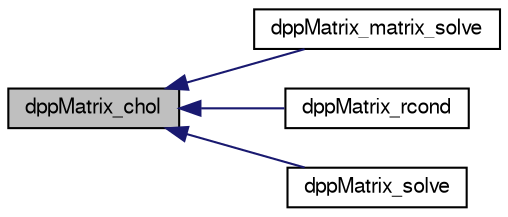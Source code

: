 digraph G
{
  edge [fontname="FreeSans",fontsize=10,labelfontname="FreeSans",labelfontsize=10];
  node [fontname="FreeSans",fontsize=10,shape=record];
  rankdir=LR;
  Node1 [label="dppMatrix_chol",height=0.2,width=0.4,color="black", fillcolor="grey75", style="filled" fontcolor="black"];
  Node1 -> Node2 [dir=back,color="midnightblue",fontsize=10,style="solid",fontname="FreeSans"];
  Node2 [label="dppMatrix_matrix_solve",height=0.2,width=0.4,color="black", fillcolor="white", style="filled",URL="$dppMatrix_8h.html#0b9f86379aec800872a5267229a7b400"];
  Node1 -> Node3 [dir=back,color="midnightblue",fontsize=10,style="solid",fontname="FreeSans"];
  Node3 [label="dppMatrix_rcond",height=0.2,width=0.4,color="black", fillcolor="white", style="filled",URL="$dppMatrix_8h.html#192a0f023f8f371c79a98364ac64dfb7"];
  Node1 -> Node4 [dir=back,color="midnightblue",fontsize=10,style="solid",fontname="FreeSans"];
  Node4 [label="dppMatrix_solve",height=0.2,width=0.4,color="black", fillcolor="white", style="filled",URL="$dppMatrix_8h.html#1b051e90cad1589623960a42821aae55"];
}

